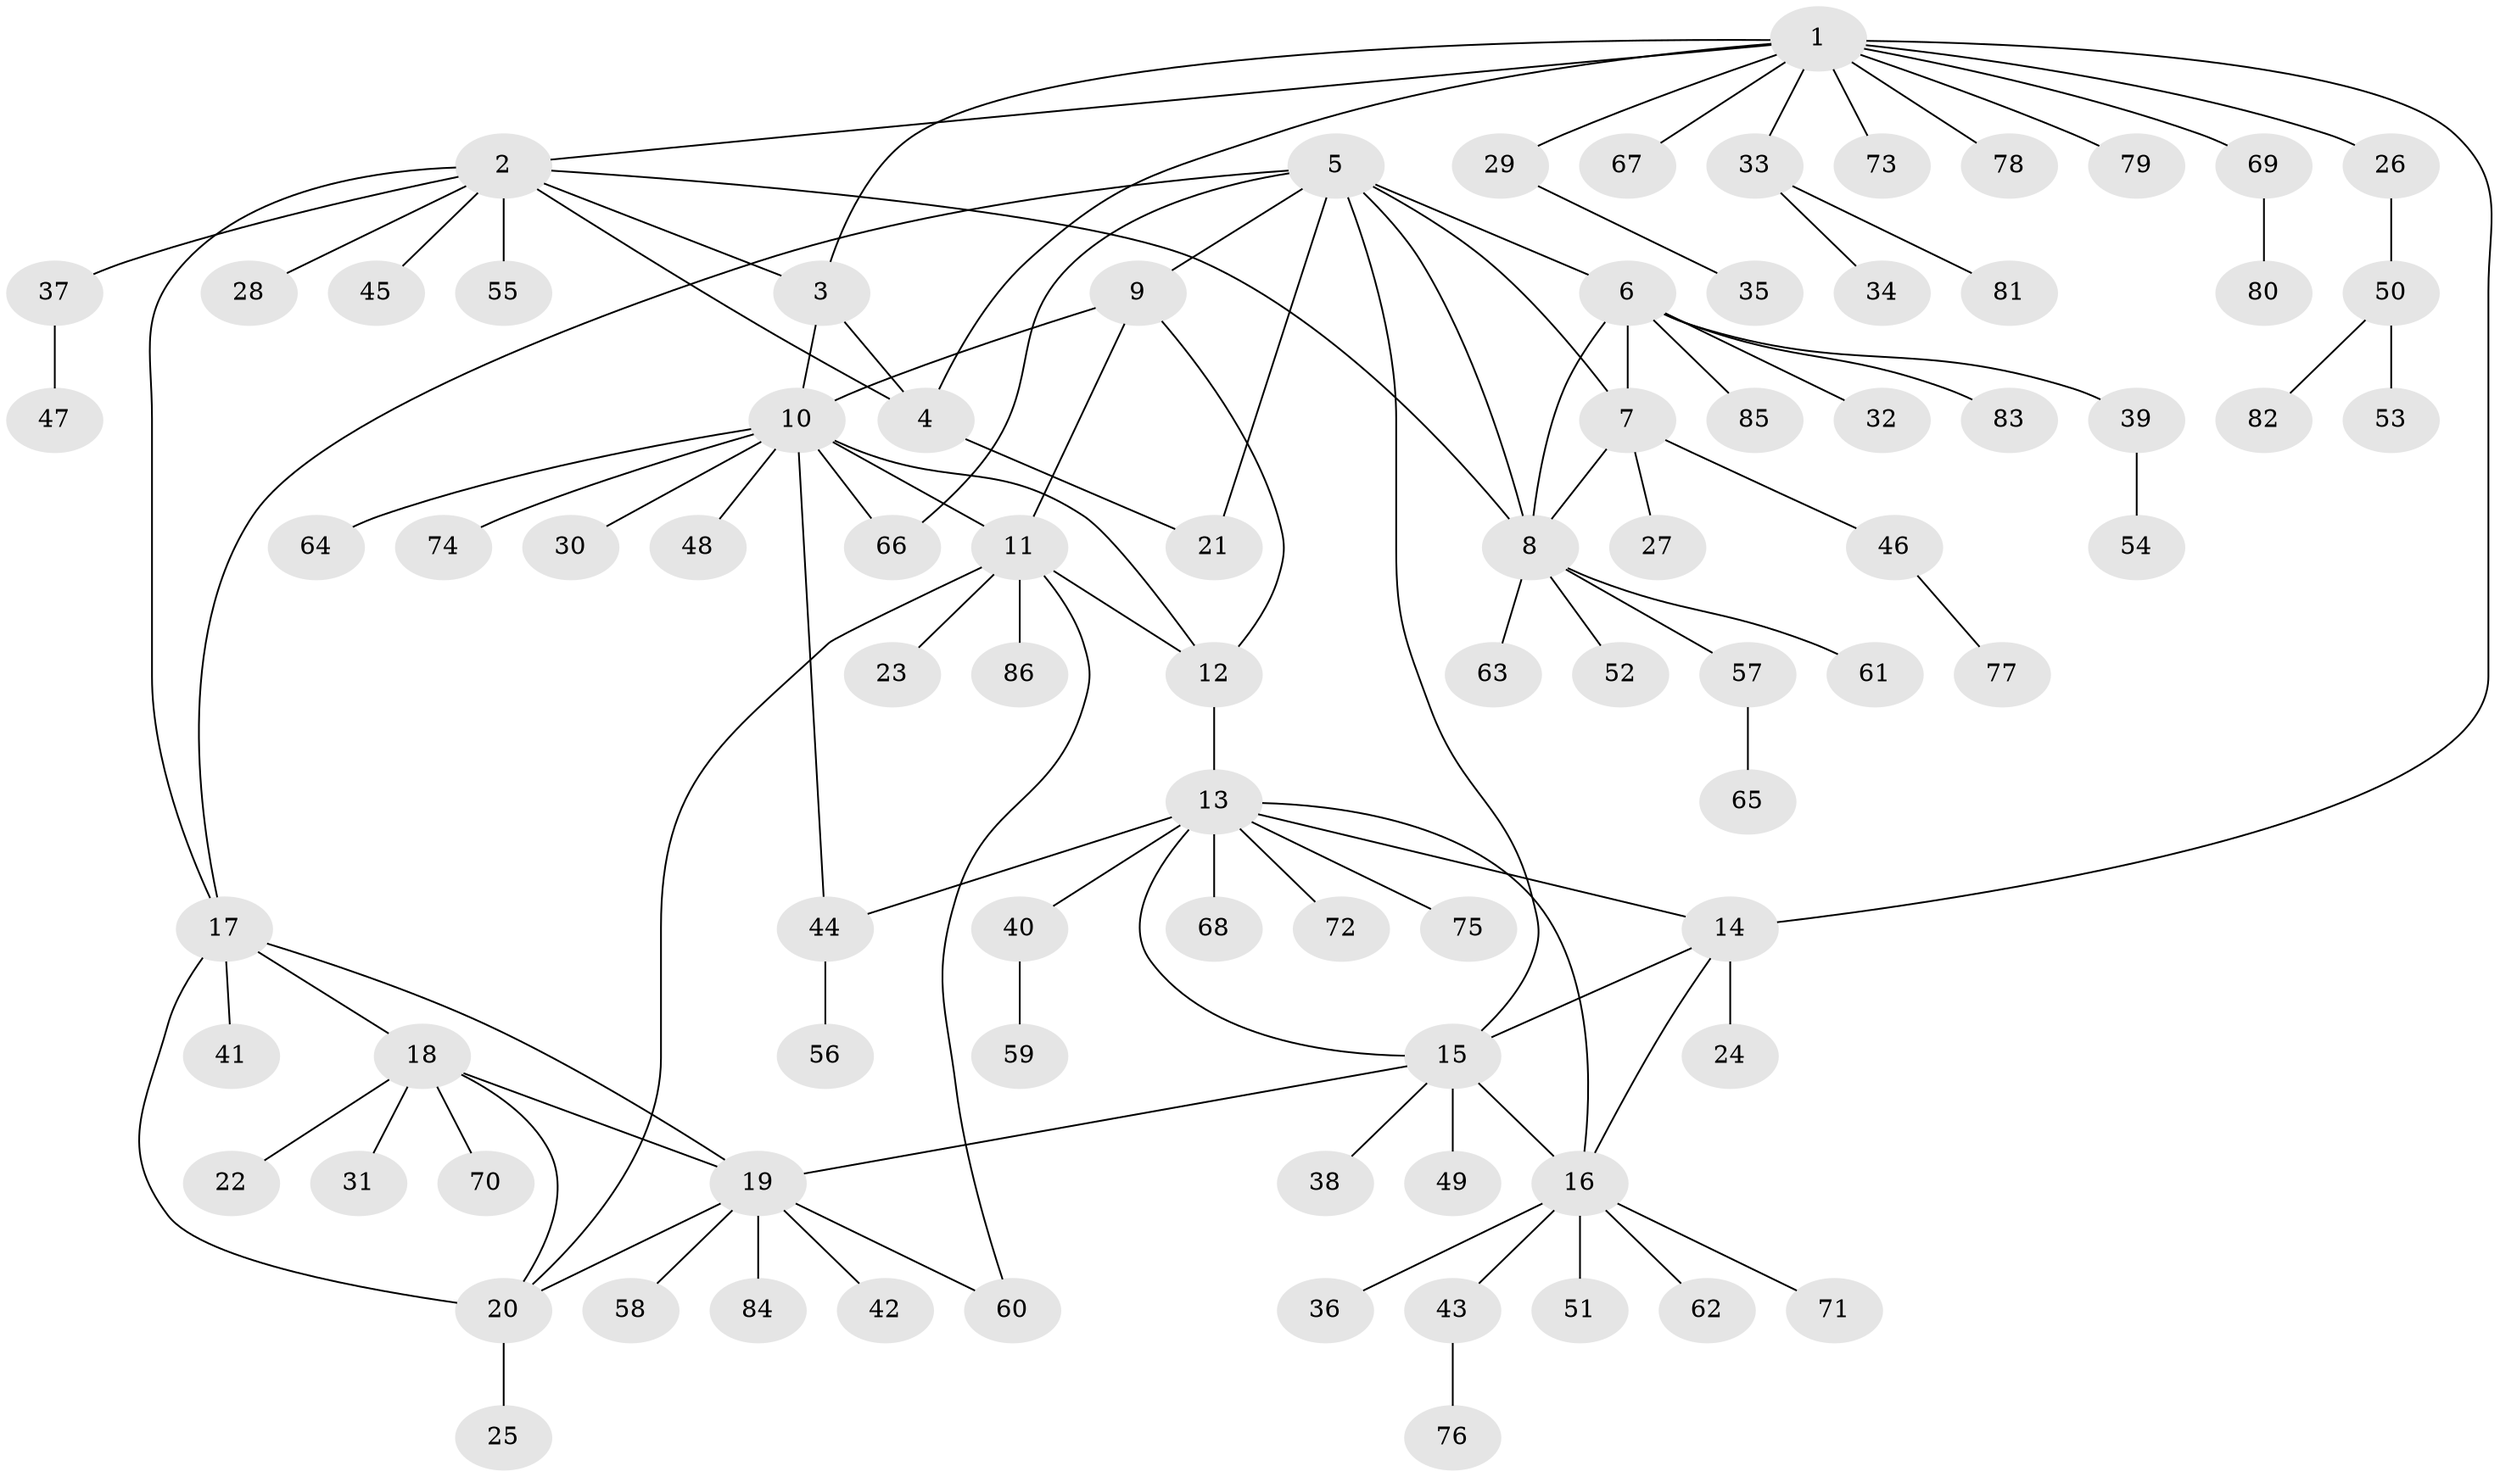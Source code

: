 // coarse degree distribution, {12: 0.015151515151515152, 14: 0.015151515151515152, 3: 0.030303030303030304, 9: 0.045454545454545456, 6: 0.030303030303030304, 5: 0.015151515151515152, 10: 0.015151515151515152, 8: 0.015151515151515152, 7: 0.015151515151515152, 4: 0.030303030303030304, 2: 0.09090909090909091, 1: 0.6818181818181818}
// Generated by graph-tools (version 1.1) at 2025/52/02/27/25 19:52:19]
// undirected, 86 vertices, 110 edges
graph export_dot {
graph [start="1"]
  node [color=gray90,style=filled];
  1;
  2;
  3;
  4;
  5;
  6;
  7;
  8;
  9;
  10;
  11;
  12;
  13;
  14;
  15;
  16;
  17;
  18;
  19;
  20;
  21;
  22;
  23;
  24;
  25;
  26;
  27;
  28;
  29;
  30;
  31;
  32;
  33;
  34;
  35;
  36;
  37;
  38;
  39;
  40;
  41;
  42;
  43;
  44;
  45;
  46;
  47;
  48;
  49;
  50;
  51;
  52;
  53;
  54;
  55;
  56;
  57;
  58;
  59;
  60;
  61;
  62;
  63;
  64;
  65;
  66;
  67;
  68;
  69;
  70;
  71;
  72;
  73;
  74;
  75;
  76;
  77;
  78;
  79;
  80;
  81;
  82;
  83;
  84;
  85;
  86;
  1 -- 2;
  1 -- 3;
  1 -- 4;
  1 -- 14;
  1 -- 26;
  1 -- 29;
  1 -- 33;
  1 -- 67;
  1 -- 69;
  1 -- 73;
  1 -- 78;
  1 -- 79;
  2 -- 3;
  2 -- 4;
  2 -- 8;
  2 -- 17;
  2 -- 28;
  2 -- 37;
  2 -- 45;
  2 -- 55;
  3 -- 4;
  3 -- 10;
  4 -- 21;
  5 -- 6;
  5 -- 7;
  5 -- 8;
  5 -- 9;
  5 -- 15;
  5 -- 17;
  5 -- 21;
  5 -- 66;
  6 -- 7;
  6 -- 8;
  6 -- 32;
  6 -- 39;
  6 -- 83;
  6 -- 85;
  7 -- 8;
  7 -- 27;
  7 -- 46;
  8 -- 52;
  8 -- 57;
  8 -- 61;
  8 -- 63;
  9 -- 10;
  9 -- 11;
  9 -- 12;
  10 -- 11;
  10 -- 12;
  10 -- 30;
  10 -- 44;
  10 -- 48;
  10 -- 64;
  10 -- 66;
  10 -- 74;
  11 -- 12;
  11 -- 20;
  11 -- 23;
  11 -- 60;
  11 -- 86;
  12 -- 13;
  13 -- 14;
  13 -- 15;
  13 -- 16;
  13 -- 40;
  13 -- 44;
  13 -- 68;
  13 -- 72;
  13 -- 75;
  14 -- 15;
  14 -- 16;
  14 -- 24;
  15 -- 16;
  15 -- 19;
  15 -- 38;
  15 -- 49;
  16 -- 36;
  16 -- 43;
  16 -- 51;
  16 -- 62;
  16 -- 71;
  17 -- 18;
  17 -- 19;
  17 -- 20;
  17 -- 41;
  18 -- 19;
  18 -- 20;
  18 -- 22;
  18 -- 31;
  18 -- 70;
  19 -- 20;
  19 -- 42;
  19 -- 58;
  19 -- 60;
  19 -- 84;
  20 -- 25;
  26 -- 50;
  29 -- 35;
  33 -- 34;
  33 -- 81;
  37 -- 47;
  39 -- 54;
  40 -- 59;
  43 -- 76;
  44 -- 56;
  46 -- 77;
  50 -- 53;
  50 -- 82;
  57 -- 65;
  69 -- 80;
}
